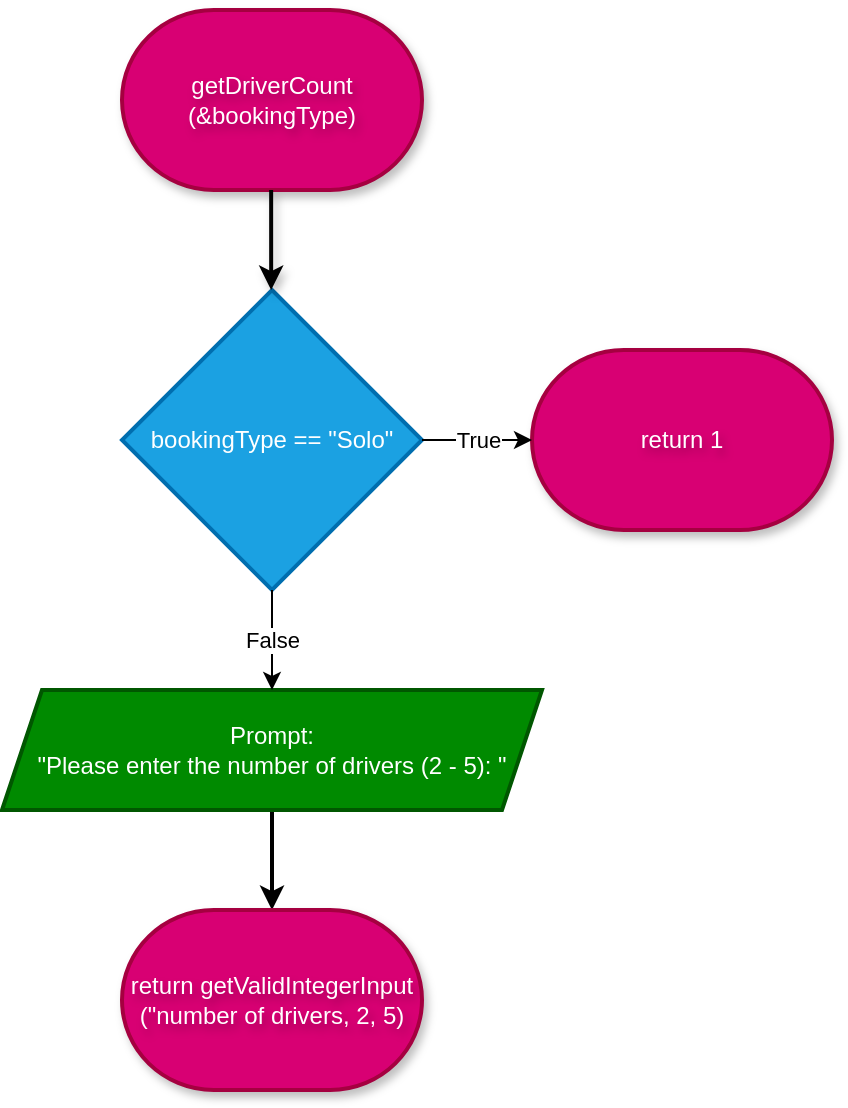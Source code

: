 <mxfile>
    <diagram id="Quffi-lGlGoPFzwKF2kH" name="Page-1">
        <mxGraphModel dx="154" dy="926" grid="1" gridSize="10" guides="1" tooltips="1" connect="1" arrows="1" fold="1" page="0" pageScale="1" pageWidth="827" pageHeight="1169" math="0" shadow="0">
            <root>
                <mxCell id="0"/>
                <mxCell id="1" parent="0"/>
                <mxCell id="3" value="bookingType == &quot;Solo&quot;" style="rhombus;whiteSpace=wrap;html=1;fillColor=#1ba1e2;fontColor=#ffffff;strokeColor=#006EAF;strokeWidth=2;" vertex="1" parent="1">
                    <mxGeometry x="245" y="130" width="150" height="150" as="geometry"/>
                </mxCell>
                <mxCell id="14" value="" style="edgeStyle=none;html=1;strokeWidth=2;" edge="1" parent="1" source="5" target="6">
                    <mxGeometry relative="1" as="geometry"/>
                </mxCell>
                <mxCell id="5" value="Prompt:&lt;br&gt;&quot;Please enter the number of drivers (2 - 5): &quot;" style="shape=parallelogram;perimeter=parallelogramPerimeter;whiteSpace=wrap;html=1;fixedSize=1;fillColor=#008a00;fontColor=#ffffff;strokeColor=#005700;strokeWidth=2;" vertex="1" parent="1">
                    <mxGeometry x="185" y="330" width="270" height="60" as="geometry"/>
                </mxCell>
                <mxCell id="6" value="return getValidIntegerInput&lt;br&gt;(&quot;number of drivers, 2, 5)" style="strokeWidth=2;html=1;shape=mxgraph.flowchart.terminator;whiteSpace=wrap;fillColor=#d80073;strokeColor=#A50040;shadow=1;fontColor=#ffffff;textShadow=1;spacing=2;" vertex="1" parent="1">
                    <mxGeometry x="245" y="440" width="150" height="90" as="geometry"/>
                </mxCell>
                <mxCell id="7" value="return 1" style="strokeWidth=2;html=1;shape=mxgraph.flowchart.terminator;whiteSpace=wrap;fillColor=#d80073;strokeColor=#A50040;shadow=1;fontColor=#ffffff;textShadow=1;spacing=2;" vertex="1" parent="1">
                    <mxGeometry x="450" y="160" width="150" height="90" as="geometry"/>
                </mxCell>
                <mxCell id="9" value="&lt;span style=&quot;color: rgb(255, 255, 255);&quot;&gt;getDriverCount&lt;/span&gt;&lt;br&gt;&lt;span style=&quot;color: rgb(255, 255, 255);&quot;&gt;(&amp;amp;bookingType)&lt;/span&gt;" style="strokeWidth=2;html=1;shape=mxgraph.flowchart.terminator;whiteSpace=wrap;fillColor=#d80073;strokeColor=#A50040;shadow=1;fontColor=#ffffff;textShadow=1;spacing=2;" vertex="1" parent="1">
                    <mxGeometry x="245" y="-10" width="150" height="90" as="geometry"/>
                </mxCell>
                <mxCell id="10" value="" style="edgeStyle=none;html=1;strokeWidth=2;shadow=1;textShadow=1;spacing=2;" edge="1" parent="1">
                    <mxGeometry relative="1" as="geometry">
                        <mxPoint x="319.58" y="80" as="sourcePoint"/>
                        <mxPoint x="319.58" y="130" as="targetPoint"/>
                    </mxGeometry>
                </mxCell>
                <mxCell id="15" value="" style="endArrow=classic;html=1;exitX=1;exitY=0.5;exitDx=0;exitDy=0;entryX=0;entryY=0.5;entryDx=0;entryDy=0;entryPerimeter=0;" edge="1" parent="1" source="3" target="7">
                    <mxGeometry relative="1" as="geometry">
                        <mxPoint x="410" y="220" as="sourcePoint"/>
                        <mxPoint x="510" y="220" as="targetPoint"/>
                    </mxGeometry>
                </mxCell>
                <mxCell id="16" value="True" style="edgeLabel;resizable=0;html=1;;align=center;verticalAlign=middle;" connectable="0" vertex="1" parent="15">
                    <mxGeometry relative="1" as="geometry"/>
                </mxCell>
                <mxCell id="17" value="" style="endArrow=classic;html=1;exitX=0.5;exitY=1;exitDx=0;exitDy=0;entryX=0.5;entryY=0;entryDx=0;entryDy=0;" edge="1" parent="1" source="3" target="5">
                    <mxGeometry relative="1" as="geometry">
                        <mxPoint x="300" y="190" as="sourcePoint"/>
                        <mxPoint x="400" y="190" as="targetPoint"/>
                    </mxGeometry>
                </mxCell>
                <mxCell id="18" value="False" style="edgeLabel;resizable=0;html=1;;align=center;verticalAlign=middle;" connectable="0" vertex="1" parent="17">
                    <mxGeometry relative="1" as="geometry"/>
                </mxCell>
            </root>
        </mxGraphModel>
    </diagram>
</mxfile>